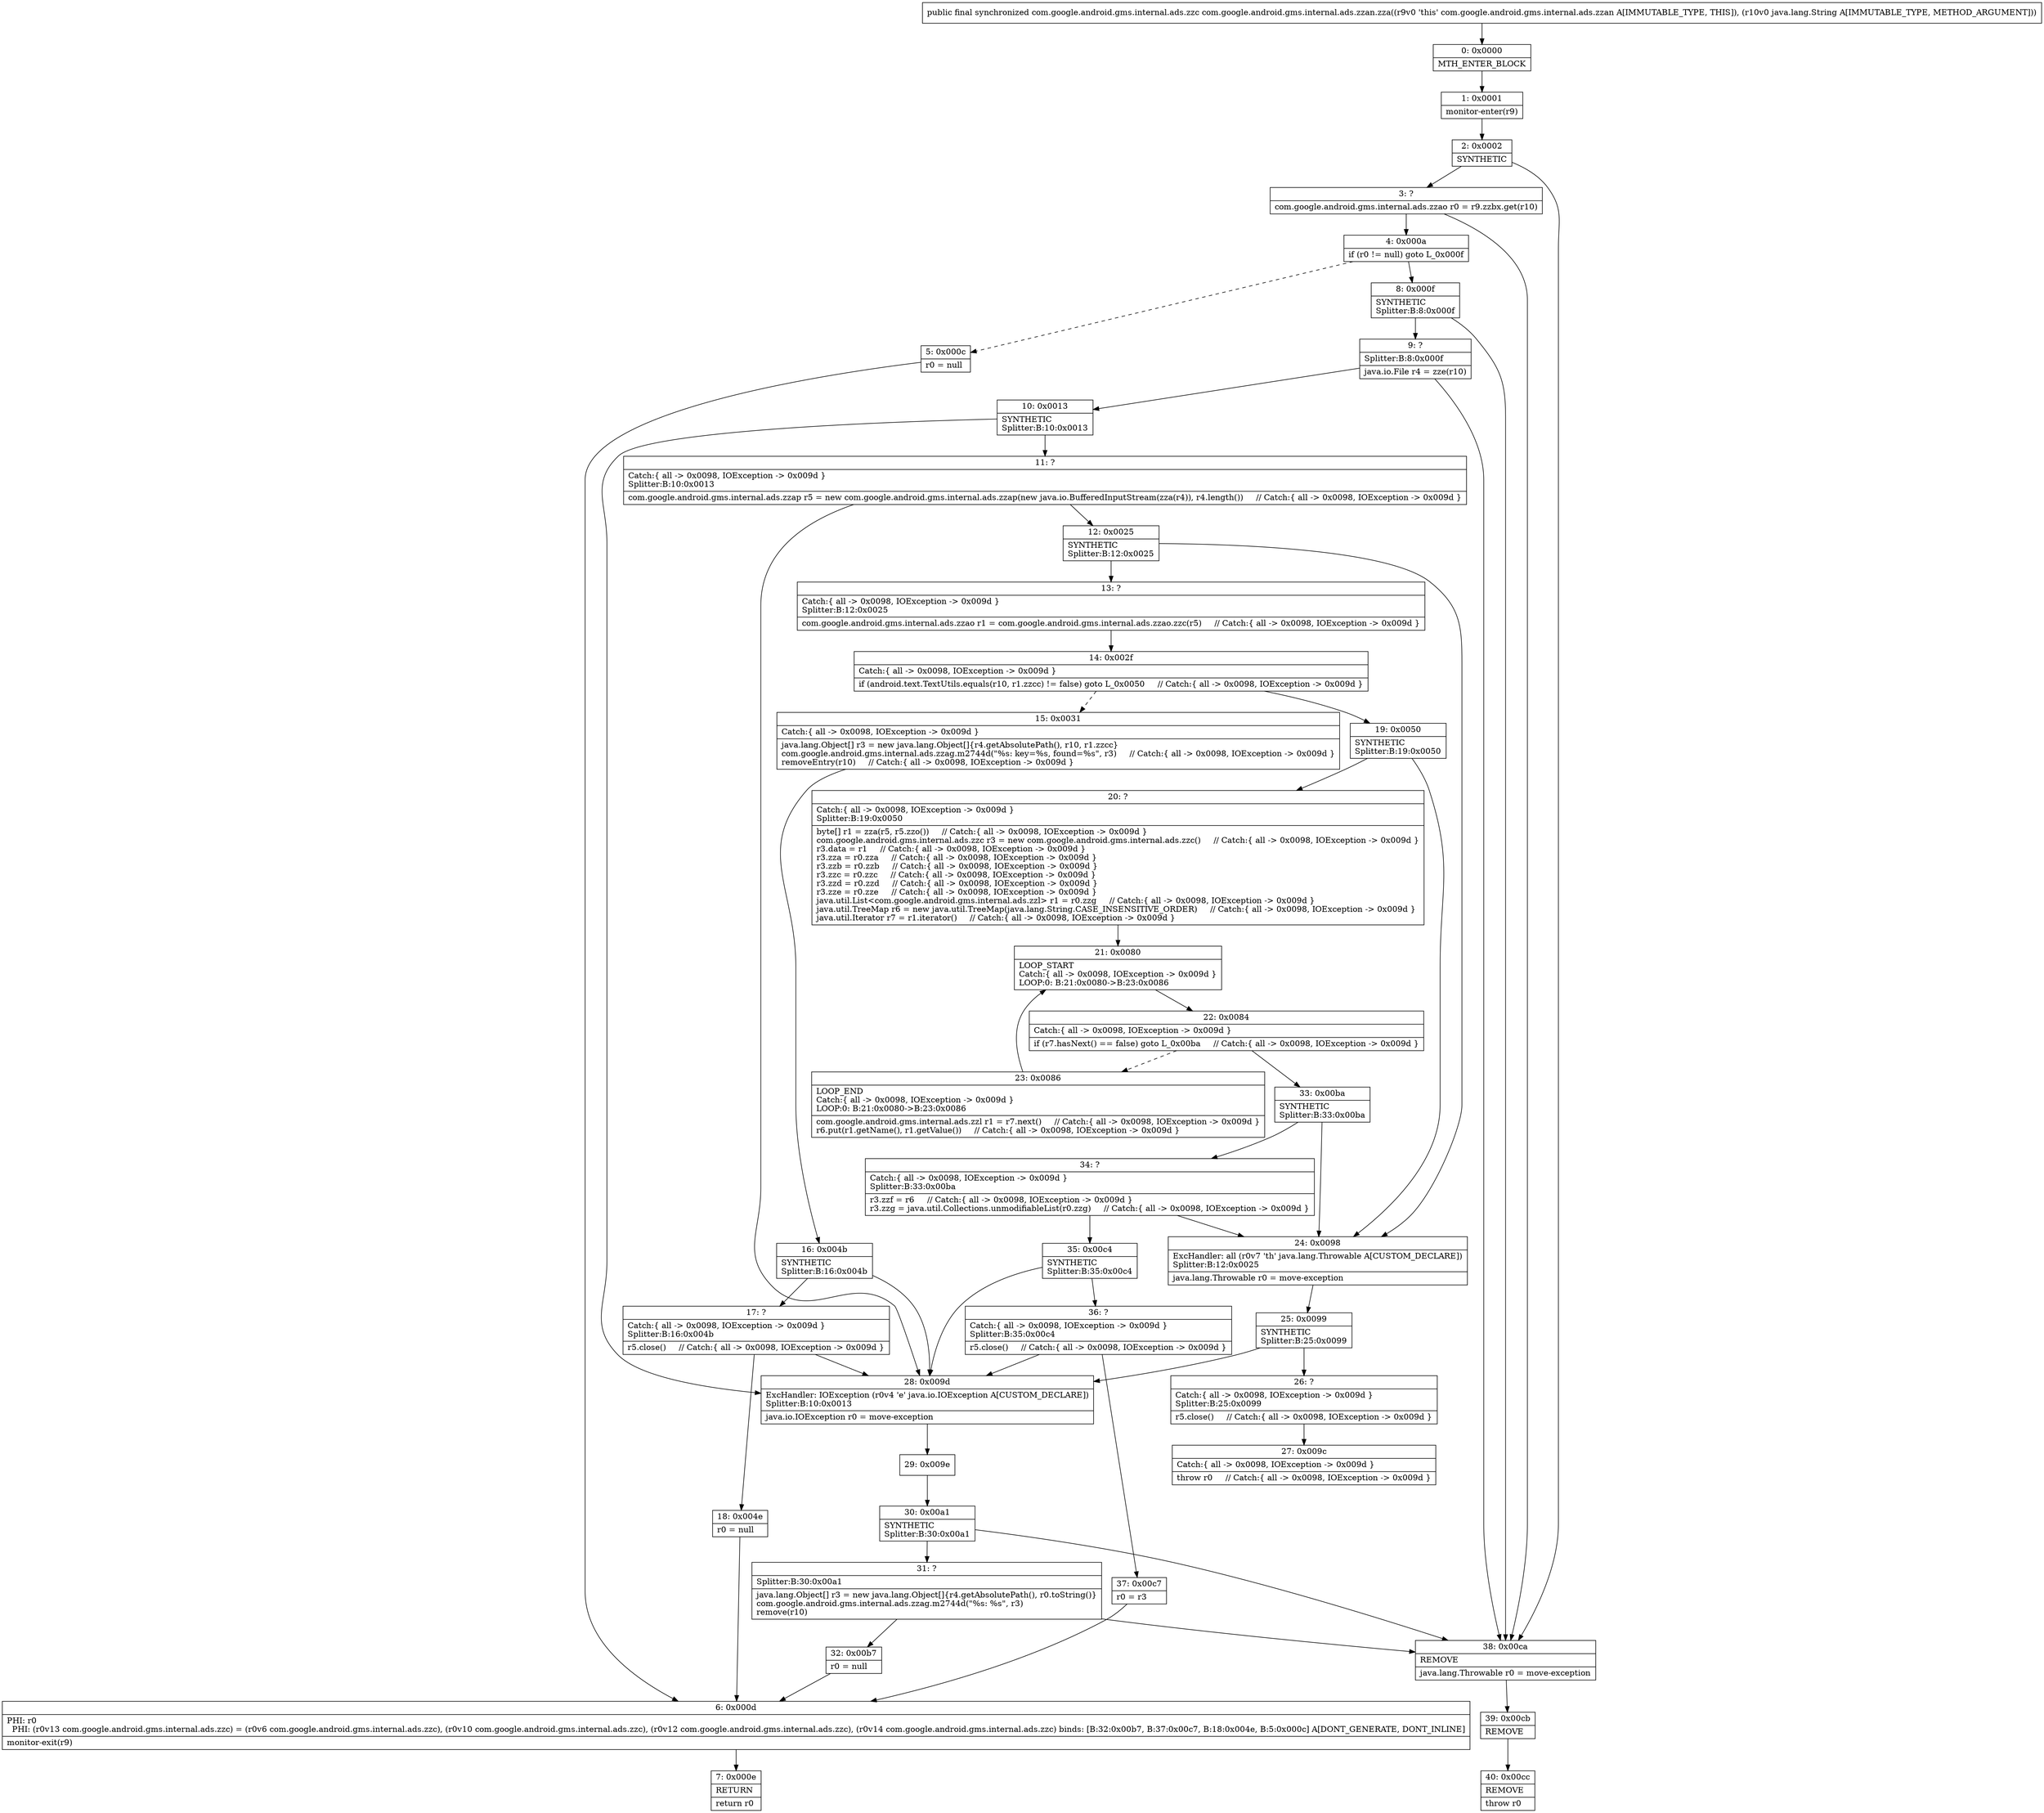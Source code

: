 digraph "CFG forcom.google.android.gms.internal.ads.zzan.zza(Ljava\/lang\/String;)Lcom\/google\/android\/gms\/internal\/ads\/zzc;" {
Node_0 [shape=record,label="{0\:\ 0x0000|MTH_ENTER_BLOCK\l}"];
Node_1 [shape=record,label="{1\:\ 0x0001|monitor\-enter(r9)\l}"];
Node_2 [shape=record,label="{2\:\ 0x0002|SYNTHETIC\l}"];
Node_3 [shape=record,label="{3\:\ ?|com.google.android.gms.internal.ads.zzao r0 = r9.zzbx.get(r10)\l}"];
Node_4 [shape=record,label="{4\:\ 0x000a|if (r0 != null) goto L_0x000f\l}"];
Node_5 [shape=record,label="{5\:\ 0x000c|r0 = null\l}"];
Node_6 [shape=record,label="{6\:\ 0x000d|PHI: r0 \l  PHI: (r0v13 com.google.android.gms.internal.ads.zzc) = (r0v6 com.google.android.gms.internal.ads.zzc), (r0v10 com.google.android.gms.internal.ads.zzc), (r0v12 com.google.android.gms.internal.ads.zzc), (r0v14 com.google.android.gms.internal.ads.zzc) binds: [B:32:0x00b7, B:37:0x00c7, B:18:0x004e, B:5:0x000c] A[DONT_GENERATE, DONT_INLINE]\l|monitor\-exit(r9)\l}"];
Node_7 [shape=record,label="{7\:\ 0x000e|RETURN\l|return r0\l}"];
Node_8 [shape=record,label="{8\:\ 0x000f|SYNTHETIC\lSplitter:B:8:0x000f\l}"];
Node_9 [shape=record,label="{9\:\ ?|Splitter:B:8:0x000f\l|java.io.File r4 = zze(r10)\l}"];
Node_10 [shape=record,label="{10\:\ 0x0013|SYNTHETIC\lSplitter:B:10:0x0013\l}"];
Node_11 [shape=record,label="{11\:\ ?|Catch:\{ all \-\> 0x0098, IOException \-\> 0x009d \}\lSplitter:B:10:0x0013\l|com.google.android.gms.internal.ads.zzap r5 = new com.google.android.gms.internal.ads.zzap(new java.io.BufferedInputStream(zza(r4)), r4.length())     \/\/ Catch:\{ all \-\> 0x0098, IOException \-\> 0x009d \}\l}"];
Node_12 [shape=record,label="{12\:\ 0x0025|SYNTHETIC\lSplitter:B:12:0x0025\l}"];
Node_13 [shape=record,label="{13\:\ ?|Catch:\{ all \-\> 0x0098, IOException \-\> 0x009d \}\lSplitter:B:12:0x0025\l|com.google.android.gms.internal.ads.zzao r1 = com.google.android.gms.internal.ads.zzao.zzc(r5)     \/\/ Catch:\{ all \-\> 0x0098, IOException \-\> 0x009d \}\l}"];
Node_14 [shape=record,label="{14\:\ 0x002f|Catch:\{ all \-\> 0x0098, IOException \-\> 0x009d \}\l|if (android.text.TextUtils.equals(r10, r1.zzcc) != false) goto L_0x0050     \/\/ Catch:\{ all \-\> 0x0098, IOException \-\> 0x009d \}\l}"];
Node_15 [shape=record,label="{15\:\ 0x0031|Catch:\{ all \-\> 0x0098, IOException \-\> 0x009d \}\l|java.lang.Object[] r3 = new java.lang.Object[]\{r4.getAbsolutePath(), r10, r1.zzcc\}\lcom.google.android.gms.internal.ads.zzag.m2744d(\"%s: key=%s, found=%s\", r3)     \/\/ Catch:\{ all \-\> 0x0098, IOException \-\> 0x009d \}\lremoveEntry(r10)     \/\/ Catch:\{ all \-\> 0x0098, IOException \-\> 0x009d \}\l}"];
Node_16 [shape=record,label="{16\:\ 0x004b|SYNTHETIC\lSplitter:B:16:0x004b\l}"];
Node_17 [shape=record,label="{17\:\ ?|Catch:\{ all \-\> 0x0098, IOException \-\> 0x009d \}\lSplitter:B:16:0x004b\l|r5.close()     \/\/ Catch:\{ all \-\> 0x0098, IOException \-\> 0x009d \}\l}"];
Node_18 [shape=record,label="{18\:\ 0x004e|r0 = null\l}"];
Node_19 [shape=record,label="{19\:\ 0x0050|SYNTHETIC\lSplitter:B:19:0x0050\l}"];
Node_20 [shape=record,label="{20\:\ ?|Catch:\{ all \-\> 0x0098, IOException \-\> 0x009d \}\lSplitter:B:19:0x0050\l|byte[] r1 = zza(r5, r5.zzo())     \/\/ Catch:\{ all \-\> 0x0098, IOException \-\> 0x009d \}\lcom.google.android.gms.internal.ads.zzc r3 = new com.google.android.gms.internal.ads.zzc()     \/\/ Catch:\{ all \-\> 0x0098, IOException \-\> 0x009d \}\lr3.data = r1     \/\/ Catch:\{ all \-\> 0x0098, IOException \-\> 0x009d \}\lr3.zza = r0.zza     \/\/ Catch:\{ all \-\> 0x0098, IOException \-\> 0x009d \}\lr3.zzb = r0.zzb     \/\/ Catch:\{ all \-\> 0x0098, IOException \-\> 0x009d \}\lr3.zzc = r0.zzc     \/\/ Catch:\{ all \-\> 0x0098, IOException \-\> 0x009d \}\lr3.zzd = r0.zzd     \/\/ Catch:\{ all \-\> 0x0098, IOException \-\> 0x009d \}\lr3.zze = r0.zze     \/\/ Catch:\{ all \-\> 0x0098, IOException \-\> 0x009d \}\ljava.util.List\<com.google.android.gms.internal.ads.zzl\> r1 = r0.zzg     \/\/ Catch:\{ all \-\> 0x0098, IOException \-\> 0x009d \}\ljava.util.TreeMap r6 = new java.util.TreeMap(java.lang.String.CASE_INSENSITIVE_ORDER)     \/\/ Catch:\{ all \-\> 0x0098, IOException \-\> 0x009d \}\ljava.util.Iterator r7 = r1.iterator()     \/\/ Catch:\{ all \-\> 0x0098, IOException \-\> 0x009d \}\l}"];
Node_21 [shape=record,label="{21\:\ 0x0080|LOOP_START\lCatch:\{ all \-\> 0x0098, IOException \-\> 0x009d \}\lLOOP:0: B:21:0x0080\-\>B:23:0x0086\l}"];
Node_22 [shape=record,label="{22\:\ 0x0084|Catch:\{ all \-\> 0x0098, IOException \-\> 0x009d \}\l|if (r7.hasNext() == false) goto L_0x00ba     \/\/ Catch:\{ all \-\> 0x0098, IOException \-\> 0x009d \}\l}"];
Node_23 [shape=record,label="{23\:\ 0x0086|LOOP_END\lCatch:\{ all \-\> 0x0098, IOException \-\> 0x009d \}\lLOOP:0: B:21:0x0080\-\>B:23:0x0086\l|com.google.android.gms.internal.ads.zzl r1 = r7.next()     \/\/ Catch:\{ all \-\> 0x0098, IOException \-\> 0x009d \}\lr6.put(r1.getName(), r1.getValue())     \/\/ Catch:\{ all \-\> 0x0098, IOException \-\> 0x009d \}\l}"];
Node_24 [shape=record,label="{24\:\ 0x0098|ExcHandler: all (r0v7 'th' java.lang.Throwable A[CUSTOM_DECLARE])\lSplitter:B:12:0x0025\l|java.lang.Throwable r0 = move\-exception\l}"];
Node_25 [shape=record,label="{25\:\ 0x0099|SYNTHETIC\lSplitter:B:25:0x0099\l}"];
Node_26 [shape=record,label="{26\:\ ?|Catch:\{ all \-\> 0x0098, IOException \-\> 0x009d \}\lSplitter:B:25:0x0099\l|r5.close()     \/\/ Catch:\{ all \-\> 0x0098, IOException \-\> 0x009d \}\l}"];
Node_27 [shape=record,label="{27\:\ 0x009c|Catch:\{ all \-\> 0x0098, IOException \-\> 0x009d \}\l|throw r0     \/\/ Catch:\{ all \-\> 0x0098, IOException \-\> 0x009d \}\l}"];
Node_28 [shape=record,label="{28\:\ 0x009d|ExcHandler: IOException (r0v4 'e' java.io.IOException A[CUSTOM_DECLARE])\lSplitter:B:10:0x0013\l|java.io.IOException r0 = move\-exception\l}"];
Node_29 [shape=record,label="{29\:\ 0x009e}"];
Node_30 [shape=record,label="{30\:\ 0x00a1|SYNTHETIC\lSplitter:B:30:0x00a1\l}"];
Node_31 [shape=record,label="{31\:\ ?|Splitter:B:30:0x00a1\l|java.lang.Object[] r3 = new java.lang.Object[]\{r4.getAbsolutePath(), r0.toString()\}\lcom.google.android.gms.internal.ads.zzag.m2744d(\"%s: %s\", r3)\lremove(r10)\l}"];
Node_32 [shape=record,label="{32\:\ 0x00b7|r0 = null\l}"];
Node_33 [shape=record,label="{33\:\ 0x00ba|SYNTHETIC\lSplitter:B:33:0x00ba\l}"];
Node_34 [shape=record,label="{34\:\ ?|Catch:\{ all \-\> 0x0098, IOException \-\> 0x009d \}\lSplitter:B:33:0x00ba\l|r3.zzf = r6     \/\/ Catch:\{ all \-\> 0x0098, IOException \-\> 0x009d \}\lr3.zzg = java.util.Collections.unmodifiableList(r0.zzg)     \/\/ Catch:\{ all \-\> 0x0098, IOException \-\> 0x009d \}\l}"];
Node_35 [shape=record,label="{35\:\ 0x00c4|SYNTHETIC\lSplitter:B:35:0x00c4\l}"];
Node_36 [shape=record,label="{36\:\ ?|Catch:\{ all \-\> 0x0098, IOException \-\> 0x009d \}\lSplitter:B:35:0x00c4\l|r5.close()     \/\/ Catch:\{ all \-\> 0x0098, IOException \-\> 0x009d \}\l}"];
Node_37 [shape=record,label="{37\:\ 0x00c7|r0 = r3\l}"];
Node_38 [shape=record,label="{38\:\ 0x00ca|REMOVE\l|java.lang.Throwable r0 = move\-exception\l}"];
Node_39 [shape=record,label="{39\:\ 0x00cb|REMOVE\l}"];
Node_40 [shape=record,label="{40\:\ 0x00cc|REMOVE\l|throw r0\l}"];
MethodNode[shape=record,label="{public final synchronized com.google.android.gms.internal.ads.zzc com.google.android.gms.internal.ads.zzan.zza((r9v0 'this' com.google.android.gms.internal.ads.zzan A[IMMUTABLE_TYPE, THIS]), (r10v0 java.lang.String A[IMMUTABLE_TYPE, METHOD_ARGUMENT])) }"];
MethodNode -> Node_0;
Node_0 -> Node_1;
Node_1 -> Node_2;
Node_2 -> Node_3;
Node_2 -> Node_38;
Node_3 -> Node_4;
Node_3 -> Node_38;
Node_4 -> Node_5[style=dashed];
Node_4 -> Node_8;
Node_5 -> Node_6;
Node_6 -> Node_7;
Node_8 -> Node_9;
Node_8 -> Node_38;
Node_9 -> Node_38;
Node_9 -> Node_10;
Node_10 -> Node_11;
Node_10 -> Node_28;
Node_11 -> Node_12;
Node_11 -> Node_28;
Node_12 -> Node_13;
Node_12 -> Node_24;
Node_13 -> Node_14;
Node_14 -> Node_15[style=dashed];
Node_14 -> Node_19;
Node_15 -> Node_16;
Node_16 -> Node_17;
Node_16 -> Node_28;
Node_17 -> Node_18;
Node_17 -> Node_28;
Node_18 -> Node_6;
Node_19 -> Node_20;
Node_19 -> Node_24;
Node_20 -> Node_21;
Node_21 -> Node_22;
Node_22 -> Node_23[style=dashed];
Node_22 -> Node_33;
Node_23 -> Node_21;
Node_24 -> Node_25;
Node_25 -> Node_26;
Node_25 -> Node_28;
Node_26 -> Node_27;
Node_28 -> Node_29;
Node_29 -> Node_30;
Node_30 -> Node_31;
Node_30 -> Node_38;
Node_31 -> Node_32;
Node_31 -> Node_38;
Node_32 -> Node_6;
Node_33 -> Node_34;
Node_33 -> Node_24;
Node_34 -> Node_35;
Node_34 -> Node_24;
Node_35 -> Node_36;
Node_35 -> Node_28;
Node_36 -> Node_37;
Node_36 -> Node_28;
Node_37 -> Node_6;
Node_38 -> Node_39;
Node_39 -> Node_40;
}

